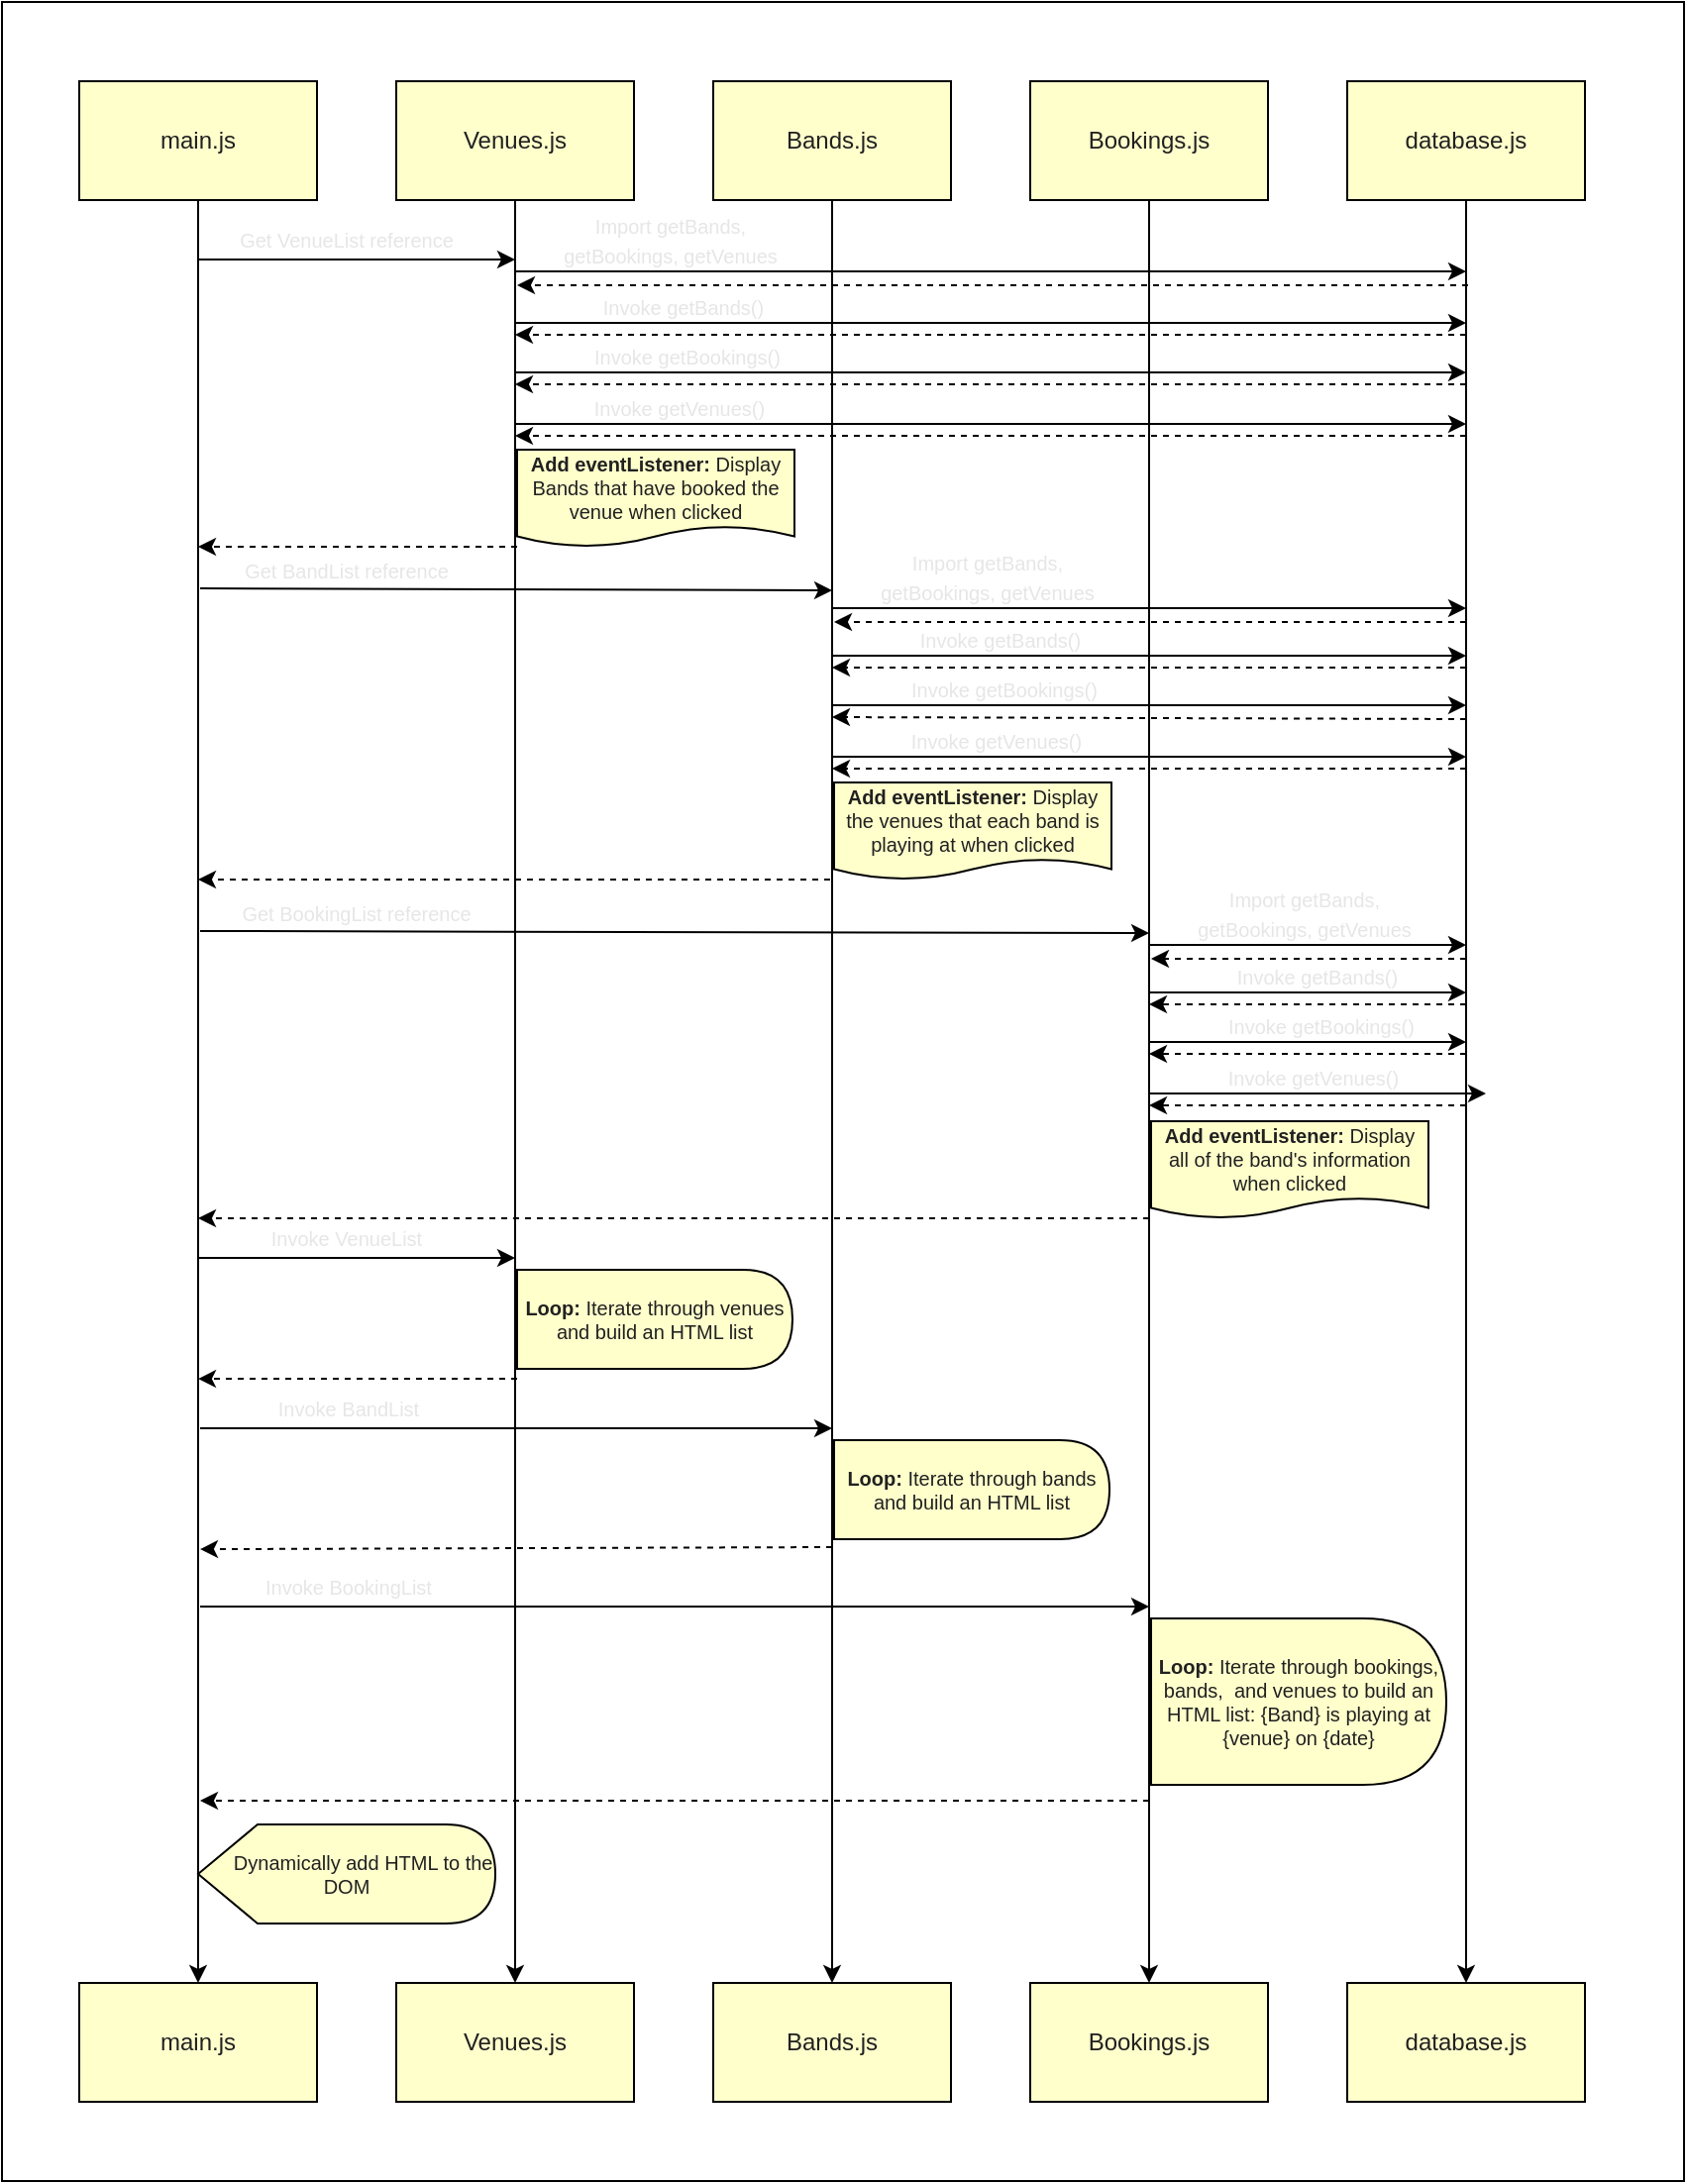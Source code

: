 <mxfile>
    <diagram id="Pm4KP_PLN-_G5O_cWY1o" name="Page-1">
        <mxGraphModel dx="1220" dy="942" grid="1" gridSize="10" guides="1" tooltips="1" connect="1" arrows="1" fold="1" page="1" pageScale="1" pageWidth="850" pageHeight="1100" background="none" math="0" shadow="0">
            <root>
                <mxCell id="0"/>
                <mxCell id="1" parent="0"/>
                <mxCell id="80" value="" style="whiteSpace=wrap;html=1;" vertex="1" parent="1">
                    <mxGeometry x="1" width="849" height="1100" as="geometry"/>
                </mxCell>
                <mxCell id="8" value="" style="edgeStyle=none;html=1;fontColor=#212121;" edge="1" parent="1" source="2" target="7">
                    <mxGeometry relative="1" as="geometry"/>
                </mxCell>
                <mxCell id="2" value="&lt;font color=&quot;#212121&quot;&gt;main.js&lt;/font&gt;" style="whiteSpace=wrap;html=1;fillColor=#FFFFCC;" vertex="1" parent="1">
                    <mxGeometry x="40" y="40" width="120" height="60" as="geometry"/>
                </mxCell>
                <mxCell id="10" value="" style="edgeStyle=none;html=1;fontColor=#212121;" edge="1" parent="1" source="3" target="9">
                    <mxGeometry relative="1" as="geometry"/>
                </mxCell>
                <mxCell id="3" value="&lt;font color=&quot;#212121&quot;&gt;Venues.js&lt;/font&gt;" style="whiteSpace=wrap;html=1;fillColor=#FFFFCC;" vertex="1" parent="1">
                    <mxGeometry x="200" y="40" width="120" height="60" as="geometry"/>
                </mxCell>
                <mxCell id="12" value="" style="edgeStyle=none;html=1;fontColor=#212121;" edge="1" parent="1" source="4" target="11">
                    <mxGeometry relative="1" as="geometry"/>
                </mxCell>
                <mxCell id="4" value="&lt;font color=&quot;#212121&quot;&gt;Bands.js&lt;/font&gt;" style="whiteSpace=wrap;html=1;fillColor=#FFFFCC;" vertex="1" parent="1">
                    <mxGeometry x="360" y="40" width="120" height="60" as="geometry"/>
                </mxCell>
                <mxCell id="14" value="" style="edgeStyle=none;html=1;fontColor=#212121;" edge="1" parent="1" source="5" target="13">
                    <mxGeometry relative="1" as="geometry"/>
                </mxCell>
                <mxCell id="5" value="&lt;font color=&quot;#212121&quot;&gt;Bookings.js&lt;/font&gt;" style="whiteSpace=wrap;html=1;fillColor=#FFFFCC;" vertex="1" parent="1">
                    <mxGeometry x="520" y="40" width="120" height="60" as="geometry"/>
                </mxCell>
                <mxCell id="16" value="" style="edgeStyle=none;html=1;fontColor=#212121;" edge="1" parent="1" source="6" target="15">
                    <mxGeometry relative="1" as="geometry"/>
                </mxCell>
                <mxCell id="6" value="&lt;font color=&quot;#212121&quot;&gt;database.js&lt;/font&gt;" style="whiteSpace=wrap;html=1;fillColor=#FFFFCC;" vertex="1" parent="1">
                    <mxGeometry x="680" y="40" width="120" height="60" as="geometry"/>
                </mxCell>
                <mxCell id="7" value="&lt;font color=&quot;#212121&quot;&gt;main.js&lt;/font&gt;" style="whiteSpace=wrap;html=1;fillColor=#FFFFCC;" vertex="1" parent="1">
                    <mxGeometry x="40" y="1000" width="120" height="60" as="geometry"/>
                </mxCell>
                <mxCell id="9" value="&lt;font color=&quot;#212121&quot;&gt;Venues.js&lt;/font&gt;" style="whiteSpace=wrap;html=1;fillColor=#FFFFCC;" vertex="1" parent="1">
                    <mxGeometry x="200" y="1000" width="120" height="60" as="geometry"/>
                </mxCell>
                <mxCell id="11" value="&lt;font color=&quot;#212121&quot;&gt;Bands.js&lt;/font&gt;" style="whiteSpace=wrap;html=1;fillColor=#FFFFCC;" vertex="1" parent="1">
                    <mxGeometry x="360" y="1000" width="120" height="60" as="geometry"/>
                </mxCell>
                <mxCell id="13" value="&lt;font color=&quot;#212121&quot;&gt;Bookings.js&lt;/font&gt;" style="whiteSpace=wrap;html=1;fillColor=#FFFFCC;" vertex="1" parent="1">
                    <mxGeometry x="520" y="1000" width="120" height="60" as="geometry"/>
                </mxCell>
                <mxCell id="15" value="&lt;font color=&quot;#212121&quot;&gt;database.js&lt;/font&gt;" style="whiteSpace=wrap;html=1;fillColor=#FFFFCC;" vertex="1" parent="1">
                    <mxGeometry x="680" y="1000" width="120" height="60" as="geometry"/>
                </mxCell>
                <mxCell id="17" value="" style="endArrow=classic;html=1;fontColor=#212121;" edge="1" parent="1">
                    <mxGeometry width="50" height="50" relative="1" as="geometry">
                        <mxPoint x="100" y="130" as="sourcePoint"/>
                        <mxPoint x="260" y="130" as="targetPoint"/>
                    </mxGeometry>
                </mxCell>
                <mxCell id="18" value="&lt;font style=&quot;font-size: 10px;&quot; color=&quot;#e6e6e6&quot;&gt;Get VenueList reference&lt;/font&gt;" style="text;strokeColor=none;align=center;fillColor=none;html=1;verticalAlign=middle;whiteSpace=wrap;rounded=0;fontColor=#212121;" vertex="1" parent="1">
                    <mxGeometry x="120" y="110" width="110" height="20" as="geometry"/>
                </mxCell>
                <mxCell id="20" value="&lt;font style=&quot;font-size: 10px;&quot; color=&quot;#e6e6e6&quot;&gt;Invoke getBands()&lt;/font&gt;" style="text;strokeColor=none;align=center;fillColor=none;html=1;verticalAlign=middle;whiteSpace=wrap;rounded=0;fontColor=#212121;" vertex="1" parent="1">
                    <mxGeometry x="280" y="144" width="130" height="20" as="geometry"/>
                </mxCell>
                <mxCell id="21" value="" style="endArrow=classic;html=1;fontColor=#212121;" edge="1" parent="1">
                    <mxGeometry width="50" height="50" relative="1" as="geometry">
                        <mxPoint x="260" y="162" as="sourcePoint"/>
                        <mxPoint x="740" y="162" as="targetPoint"/>
                    </mxGeometry>
                </mxCell>
                <mxCell id="22" value="" style="html=1;labelBackgroundColor=#ffffff;startArrow=none;startFill=0;startSize=6;endArrow=classic;endFill=1;endSize=6;jettySize=auto;orthogonalLoop=1;strokeWidth=1;dashed=1;fontSize=14;fontColor=#E6E6E6;" edge="1" parent="1">
                    <mxGeometry width="60" height="60" relative="1" as="geometry">
                        <mxPoint x="740" y="168" as="sourcePoint"/>
                        <mxPoint x="260" y="168" as="targetPoint"/>
                    </mxGeometry>
                </mxCell>
                <mxCell id="23" value="&lt;font style=&quot;font-size: 10px;&quot; color=&quot;#e6e6e6&quot;&gt;Invoke getBookings()&lt;/font&gt;" style="text;strokeColor=none;align=center;fillColor=none;html=1;verticalAlign=middle;whiteSpace=wrap;rounded=0;fontColor=#212121;" vertex="1" parent="1">
                    <mxGeometry x="277" y="169" width="140" height="20" as="geometry"/>
                </mxCell>
                <mxCell id="24" value="" style="endArrow=classic;html=1;fontColor=#212121;" edge="1" parent="1">
                    <mxGeometry width="50" height="50" relative="1" as="geometry">
                        <mxPoint x="260" y="187" as="sourcePoint"/>
                        <mxPoint x="740" y="187" as="targetPoint"/>
                    </mxGeometry>
                </mxCell>
                <mxCell id="25" value="" style="html=1;labelBackgroundColor=#ffffff;startArrow=none;startFill=0;startSize=6;endArrow=classic;endFill=1;endSize=6;jettySize=auto;orthogonalLoop=1;strokeWidth=1;dashed=1;fontSize=14;fontColor=#E6E6E6;" edge="1" parent="1">
                    <mxGeometry width="60" height="60" relative="1" as="geometry">
                        <mxPoint x="740" y="193" as="sourcePoint"/>
                        <mxPoint x="260" y="193" as="targetPoint"/>
                    </mxGeometry>
                </mxCell>
                <mxCell id="26" value="&lt;font style=&quot;font-size: 10px;&quot; color=&quot;#e6e6e6&quot;&gt;Invoke getVenues()&lt;/font&gt;" style="text;strokeColor=none;align=center;fillColor=none;html=1;verticalAlign=middle;whiteSpace=wrap;rounded=0;fontColor=#212121;" vertex="1" parent="1">
                    <mxGeometry x="278" y="195" width="130" height="20" as="geometry"/>
                </mxCell>
                <mxCell id="27" value="" style="endArrow=classic;html=1;fontColor=#212121;" edge="1" parent="1">
                    <mxGeometry width="50" height="50" relative="1" as="geometry">
                        <mxPoint x="260" y="213" as="sourcePoint"/>
                        <mxPoint x="740" y="213" as="targetPoint"/>
                    </mxGeometry>
                </mxCell>
                <mxCell id="28" value="" style="html=1;labelBackgroundColor=#ffffff;startArrow=none;startFill=0;startSize=6;endArrow=classic;endFill=1;endSize=6;jettySize=auto;orthogonalLoop=1;strokeWidth=1;dashed=1;fontSize=14;fontColor=#E6E6E6;" edge="1" parent="1">
                    <mxGeometry width="60" height="60" relative="1" as="geometry">
                        <mxPoint x="740" y="219" as="sourcePoint"/>
                        <mxPoint x="260" y="219" as="targetPoint"/>
                    </mxGeometry>
                </mxCell>
                <mxCell id="29" value="&lt;font style=&quot;font-size: 10px;&quot; color=&quot;#e6e6e6&quot;&gt;Import getBands, getBookings, getVenues&lt;/font&gt;" style="text;strokeColor=none;align=center;fillColor=none;html=1;verticalAlign=middle;whiteSpace=wrap;rounded=0;fontColor=#212121;" vertex="1" parent="1">
                    <mxGeometry x="270" y="110" width="137" height="20" as="geometry"/>
                </mxCell>
                <mxCell id="30" value="" style="endArrow=classic;html=1;fontColor=#212121;" edge="1" parent="1">
                    <mxGeometry width="50" height="50" relative="1" as="geometry">
                        <mxPoint x="260" y="136" as="sourcePoint"/>
                        <mxPoint x="740" y="136" as="targetPoint"/>
                    </mxGeometry>
                </mxCell>
                <mxCell id="31" value="" style="html=1;labelBackgroundColor=#ffffff;startArrow=none;startFill=0;startSize=6;endArrow=classic;endFill=1;endSize=6;jettySize=auto;orthogonalLoop=1;strokeWidth=1;dashed=1;fontSize=14;fontColor=#E6E6E6;" edge="1" parent="1">
                    <mxGeometry width="60" height="60" relative="1" as="geometry">
                        <mxPoint x="741" y="143" as="sourcePoint"/>
                        <mxPoint x="261" y="143" as="targetPoint"/>
                    </mxGeometry>
                </mxCell>
                <mxCell id="32" value="&lt;font style=&quot;font-size: 10px;&quot; color=&quot;#e6e6e6&quot;&gt;Get BandList reference&lt;/font&gt;" style="text;strokeColor=none;align=center;fillColor=none;html=1;verticalAlign=middle;whiteSpace=wrap;rounded=0;fontColor=#212121;" vertex="1" parent="1">
                    <mxGeometry x="120" y="277" width="110" height="20" as="geometry"/>
                </mxCell>
                <mxCell id="33" value="&lt;font color=&quot;#212121&quot;&gt;&lt;b&gt;Add eventListener:&lt;/b&gt; Display Bands that have booked the venue when clicked&lt;/font&gt;" style="shape=document;whiteSpace=wrap;html=1;boundedLbl=1;fontSize=10;fontColor=#E6E6E6;fillColor=#FFFFCC;size=0.213;" vertex="1" parent="1">
                    <mxGeometry x="261" y="226" width="140" height="49" as="geometry"/>
                </mxCell>
                <mxCell id="34" value="" style="html=1;labelBackgroundColor=#ffffff;startArrow=none;startFill=0;startSize=6;endArrow=classic;endFill=1;endSize=6;jettySize=auto;orthogonalLoop=1;strokeWidth=1;dashed=1;fontSize=14;fontColor=#E6E6E6;" edge="1" parent="1">
                    <mxGeometry width="60" height="60" relative="1" as="geometry">
                        <mxPoint x="261" y="275" as="sourcePoint"/>
                        <mxPoint x="100" y="275" as="targetPoint"/>
                    </mxGeometry>
                </mxCell>
                <mxCell id="35" value="" style="endArrow=classic;html=1;fontColor=#212121;" edge="1" parent="1">
                    <mxGeometry width="50" height="50" relative="1" as="geometry">
                        <mxPoint x="101" y="296" as="sourcePoint"/>
                        <mxPoint x="420" y="297" as="targetPoint"/>
                    </mxGeometry>
                </mxCell>
                <mxCell id="37" value="" style="html=1;labelBackgroundColor=#ffffff;startArrow=none;startFill=0;startSize=6;endArrow=classic;endFill=1;endSize=6;jettySize=auto;orthogonalLoop=1;strokeWidth=1;dashed=1;fontSize=14;fontColor=#E6E6E6;" edge="1" parent="1">
                    <mxGeometry width="60" height="60" relative="1" as="geometry">
                        <mxPoint x="740" y="387" as="sourcePoint"/>
                        <mxPoint x="420" y="387" as="targetPoint"/>
                    </mxGeometry>
                </mxCell>
                <mxCell id="38" value="&lt;font style=&quot;font-size: 10px;&quot; color=&quot;#e6e6e6&quot;&gt;Invoke getVenues()&lt;/font&gt;" style="text;strokeColor=none;align=center;fillColor=none;html=1;verticalAlign=middle;whiteSpace=wrap;rounded=0;fontColor=#212121;" vertex="1" parent="1">
                    <mxGeometry x="438" y="363" width="130" height="20" as="geometry"/>
                </mxCell>
                <mxCell id="39" value="" style="endArrow=classic;html=1;fontColor=#212121;" edge="1" parent="1">
                    <mxGeometry width="50" height="50" relative="1" as="geometry">
                        <mxPoint x="420" y="381" as="sourcePoint"/>
                        <mxPoint x="740" y="381" as="targetPoint"/>
                    </mxGeometry>
                </mxCell>
                <mxCell id="40" value="&lt;font style=&quot;font-size: 10px;&quot; color=&quot;#e6e6e6&quot;&gt;Invoke getBookings()&lt;/font&gt;" style="text;strokeColor=none;align=center;fillColor=none;html=1;verticalAlign=middle;whiteSpace=wrap;rounded=0;fontColor=#212121;" vertex="1" parent="1">
                    <mxGeometry x="437" y="337" width="140" height="20" as="geometry"/>
                </mxCell>
                <mxCell id="41" value="&lt;font style=&quot;font-size: 10px;&quot; color=&quot;#e6e6e6&quot;&gt;Invoke getBands()&lt;/font&gt;" style="text;strokeColor=none;align=center;fillColor=none;html=1;verticalAlign=middle;whiteSpace=wrap;rounded=0;fontColor=#212121;" vertex="1" parent="1">
                    <mxGeometry x="440" y="312" width="130" height="20" as="geometry"/>
                </mxCell>
                <mxCell id="42" value="" style="endArrow=classic;html=1;fontColor=#212121;" edge="1" parent="1">
                    <mxGeometry width="50" height="50" relative="1" as="geometry">
                        <mxPoint x="420" y="330" as="sourcePoint"/>
                        <mxPoint x="740" y="330" as="targetPoint"/>
                    </mxGeometry>
                </mxCell>
                <mxCell id="43" value="" style="html=1;labelBackgroundColor=#ffffff;startArrow=none;startFill=0;startSize=6;endArrow=classic;endFill=1;endSize=6;jettySize=auto;orthogonalLoop=1;strokeWidth=1;dashed=1;fontSize=14;fontColor=#E6E6E6;" edge="1" parent="1">
                    <mxGeometry width="60" height="60" relative="1" as="geometry">
                        <mxPoint x="740" y="336" as="sourcePoint"/>
                        <mxPoint x="420" y="336" as="targetPoint"/>
                    </mxGeometry>
                </mxCell>
                <mxCell id="44" value="" style="endArrow=classic;html=1;fontColor=#212121;" edge="1" parent="1">
                    <mxGeometry width="50" height="50" relative="1" as="geometry">
                        <mxPoint x="420" y="355" as="sourcePoint"/>
                        <mxPoint x="740" y="355" as="targetPoint"/>
                    </mxGeometry>
                </mxCell>
                <mxCell id="45" value="" style="html=1;labelBackgroundColor=#ffffff;startArrow=none;startFill=0;startSize=6;endArrow=classic;endFill=1;endSize=6;jettySize=auto;orthogonalLoop=1;strokeWidth=1;dashed=1;fontSize=14;fontColor=#E6E6E6;" edge="1" parent="1">
                    <mxGeometry width="60" height="60" relative="1" as="geometry">
                        <mxPoint x="740" y="362" as="sourcePoint"/>
                        <mxPoint x="420" y="361" as="targetPoint"/>
                    </mxGeometry>
                </mxCell>
                <mxCell id="46" value="&lt;font style=&quot;font-size: 10px;&quot; color=&quot;#e6e6e6&quot;&gt;Import getBands, getBookings, getVenues&lt;/font&gt;" style="text;strokeColor=none;align=center;fillColor=none;html=1;verticalAlign=middle;whiteSpace=wrap;rounded=0;fontColor=#212121;" vertex="1" parent="1">
                    <mxGeometry x="430" y="280" width="137" height="20" as="geometry"/>
                </mxCell>
                <mxCell id="47" value="" style="endArrow=classic;html=1;fontColor=#212121;" edge="1" parent="1">
                    <mxGeometry width="50" height="50" relative="1" as="geometry">
                        <mxPoint x="420" y="306" as="sourcePoint"/>
                        <mxPoint x="740" y="306" as="targetPoint"/>
                    </mxGeometry>
                </mxCell>
                <mxCell id="48" value="" style="html=1;labelBackgroundColor=#ffffff;startArrow=none;startFill=0;startSize=6;endArrow=classic;endFill=1;endSize=6;jettySize=auto;orthogonalLoop=1;strokeWidth=1;dashed=1;fontSize=14;fontColor=#E6E6E6;" edge="1" parent="1">
                    <mxGeometry width="60" height="60" relative="1" as="geometry">
                        <mxPoint x="740" y="313" as="sourcePoint"/>
                        <mxPoint x="421" y="313" as="targetPoint"/>
                    </mxGeometry>
                </mxCell>
                <mxCell id="49" value="&lt;font color=&quot;#212121&quot;&gt;&lt;b&gt;Add eventListener:&lt;/b&gt; Display the venues that each band is playing at when clicked&lt;/font&gt;" style="shape=document;whiteSpace=wrap;html=1;boundedLbl=1;fontSize=10;fontColor=#E6E6E6;fillColor=#FFFFCC;size=0.213;" vertex="1" parent="1">
                    <mxGeometry x="421" y="394" width="140" height="49" as="geometry"/>
                </mxCell>
                <mxCell id="50" value="" style="html=1;labelBackgroundColor=#ffffff;startArrow=none;startFill=0;startSize=6;endArrow=classic;endFill=1;endSize=6;jettySize=auto;orthogonalLoop=1;strokeWidth=1;dashed=1;fontSize=14;fontColor=#E6E6E6;" edge="1" parent="1">
                    <mxGeometry width="60" height="60" relative="1" as="geometry">
                        <mxPoint x="419" y="443" as="sourcePoint"/>
                        <mxPoint x="100" y="443" as="targetPoint"/>
                    </mxGeometry>
                </mxCell>
                <mxCell id="51" value="&lt;font style=&quot;font-size: 10px;&quot; color=&quot;#e6e6e6&quot;&gt;Get BookingList reference&lt;/font&gt;" style="text;strokeColor=none;align=center;fillColor=none;html=1;verticalAlign=middle;whiteSpace=wrap;rounded=0;fontColor=#212121;" vertex="1" parent="1">
                    <mxGeometry x="120" y="450" width="120" height="20" as="geometry"/>
                </mxCell>
                <mxCell id="52" value="" style="endArrow=classic;html=1;fontColor=#212121;" edge="1" parent="1">
                    <mxGeometry width="50" height="50" relative="1" as="geometry">
                        <mxPoint x="101" y="469" as="sourcePoint"/>
                        <mxPoint x="580" y="470" as="targetPoint"/>
                    </mxGeometry>
                </mxCell>
                <mxCell id="53" value="" style="html=1;labelBackgroundColor=#ffffff;startArrow=none;startFill=0;startSize=6;endArrow=classic;endFill=1;endSize=6;jettySize=auto;orthogonalLoop=1;strokeWidth=1;dashed=1;fontSize=14;fontColor=#E6E6E6;" edge="1" parent="1">
                    <mxGeometry width="60" height="60" relative="1" as="geometry">
                        <mxPoint x="580" y="614" as="sourcePoint"/>
                        <mxPoint x="100" y="614" as="targetPoint"/>
                    </mxGeometry>
                </mxCell>
                <mxCell id="54" value="&lt;font style=&quot;font-size: 10px;&quot; color=&quot;#e6e6e6&quot;&gt;Import getBands, getBookings, getVenues&lt;/font&gt;" style="text;strokeColor=none;align=center;fillColor=none;html=1;verticalAlign=middle;whiteSpace=wrap;rounded=0;fontColor=#212121;" vertex="1" parent="1">
                    <mxGeometry x="590" y="450" width="137" height="20" as="geometry"/>
                </mxCell>
                <mxCell id="55" value="" style="endArrow=classic;html=1;fontColor=#212121;" edge="1" parent="1">
                    <mxGeometry width="50" height="50" relative="1" as="geometry">
                        <mxPoint x="580" y="476" as="sourcePoint"/>
                        <mxPoint x="740" y="476" as="targetPoint"/>
                    </mxGeometry>
                </mxCell>
                <mxCell id="56" value="" style="html=1;labelBackgroundColor=#ffffff;startArrow=none;startFill=0;startSize=6;endArrow=classic;endFill=1;endSize=6;jettySize=auto;orthogonalLoop=1;strokeWidth=1;dashed=1;fontSize=14;fontColor=#E6E6E6;" edge="1" parent="1">
                    <mxGeometry width="60" height="60" relative="1" as="geometry">
                        <mxPoint x="740" y="483" as="sourcePoint"/>
                        <mxPoint x="581" y="483" as="targetPoint"/>
                    </mxGeometry>
                </mxCell>
                <mxCell id="57" value="&lt;font style=&quot;font-size: 10px;&quot; color=&quot;#e6e6e6&quot;&gt;Invoke getBands()&lt;/font&gt;" style="text;strokeColor=none;align=center;fillColor=none;html=1;verticalAlign=middle;whiteSpace=wrap;rounded=0;fontColor=#212121;" vertex="1" parent="1">
                    <mxGeometry x="600" y="482" width="130" height="20" as="geometry"/>
                </mxCell>
                <mxCell id="58" value="" style="endArrow=classic;html=1;fontColor=#212121;" edge="1" parent="1">
                    <mxGeometry width="50" height="50" relative="1" as="geometry">
                        <mxPoint x="580" y="500" as="sourcePoint"/>
                        <mxPoint x="740" y="500" as="targetPoint"/>
                    </mxGeometry>
                </mxCell>
                <mxCell id="59" value="" style="html=1;labelBackgroundColor=#ffffff;startArrow=none;startFill=0;startSize=6;endArrow=classic;endFill=1;endSize=6;jettySize=auto;orthogonalLoop=1;strokeWidth=1;dashed=1;fontSize=14;fontColor=#E6E6E6;" edge="1" parent="1">
                    <mxGeometry width="60" height="60" relative="1" as="geometry">
                        <mxPoint x="740" y="506" as="sourcePoint"/>
                        <mxPoint x="580" y="506" as="targetPoint"/>
                    </mxGeometry>
                </mxCell>
                <mxCell id="60" value="&lt;font style=&quot;font-size: 10px;&quot; color=&quot;#e6e6e6&quot;&gt;Invoke getBookings()&lt;/font&gt;" style="text;strokeColor=none;align=center;fillColor=none;html=1;verticalAlign=middle;whiteSpace=wrap;rounded=0;fontColor=#212121;" vertex="1" parent="1">
                    <mxGeometry x="597" y="507" width="140" height="20" as="geometry"/>
                </mxCell>
                <mxCell id="61" value="" style="endArrow=classic;html=1;fontColor=#212121;" edge="1" parent="1">
                    <mxGeometry width="50" height="50" relative="1" as="geometry">
                        <mxPoint x="580" y="525" as="sourcePoint"/>
                        <mxPoint x="740" y="525" as="targetPoint"/>
                    </mxGeometry>
                </mxCell>
                <mxCell id="62" value="" style="html=1;labelBackgroundColor=#ffffff;startArrow=none;startFill=0;startSize=6;endArrow=classic;endFill=1;endSize=6;jettySize=auto;orthogonalLoop=1;strokeWidth=1;dashed=1;fontSize=14;fontColor=#E6E6E6;" edge="1" parent="1">
                    <mxGeometry width="60" height="60" relative="1" as="geometry">
                        <mxPoint x="740" y="531" as="sourcePoint"/>
                        <mxPoint x="580" y="531" as="targetPoint"/>
                    </mxGeometry>
                </mxCell>
                <mxCell id="63" value="&lt;font style=&quot;font-size: 10px;&quot; color=&quot;#e6e6e6&quot;&gt;Invoke getVenues()&lt;/font&gt;" style="text;strokeColor=none;align=center;fillColor=none;html=1;verticalAlign=middle;whiteSpace=wrap;rounded=0;fontColor=#212121;" vertex="1" parent="1">
                    <mxGeometry x="598" y="533" width="130" height="20" as="geometry"/>
                </mxCell>
                <mxCell id="64" value="" style="endArrow=classic;html=1;fontColor=#212121;" edge="1" parent="1">
                    <mxGeometry width="50" height="50" relative="1" as="geometry">
                        <mxPoint x="580" y="551" as="sourcePoint"/>
                        <mxPoint x="750" y="551" as="targetPoint"/>
                    </mxGeometry>
                </mxCell>
                <mxCell id="65" value="" style="html=1;labelBackgroundColor=#ffffff;startArrow=none;startFill=0;startSize=6;endArrow=classic;endFill=1;endSize=6;jettySize=auto;orthogonalLoop=1;strokeWidth=1;dashed=1;fontSize=14;fontColor=#E6E6E6;" edge="1" parent="1">
                    <mxGeometry width="60" height="60" relative="1" as="geometry">
                        <mxPoint x="740" y="557" as="sourcePoint"/>
                        <mxPoint x="580" y="557" as="targetPoint"/>
                    </mxGeometry>
                </mxCell>
                <mxCell id="66" value="&lt;font color=&quot;#212121&quot;&gt;&lt;b&gt;Add eventListener:&lt;/b&gt; Display all of the band's information when clicked&lt;/font&gt;" style="shape=document;whiteSpace=wrap;html=1;boundedLbl=1;fontSize=10;fontColor=#E6E6E6;fillColor=#FFFFCC;size=0.213;" vertex="1" parent="1">
                    <mxGeometry x="581" y="565" width="140" height="49" as="geometry"/>
                </mxCell>
                <mxCell id="67" value="&lt;font style=&quot;font-size: 10px;&quot; color=&quot;#e6e6e6&quot;&gt;Invoke VenueList&lt;/font&gt;" style="text;strokeColor=none;align=center;fillColor=none;html=1;verticalAlign=middle;whiteSpace=wrap;rounded=0;fontColor=#212121;" vertex="1" parent="1">
                    <mxGeometry x="120" y="614.05" width="110" height="20" as="geometry"/>
                </mxCell>
                <mxCell id="68" value="" style="endArrow=classic;html=1;fontColor=#212121;" edge="1" parent="1">
                    <mxGeometry width="50" height="50" relative="1" as="geometry">
                        <mxPoint x="100" y="634.05" as="sourcePoint"/>
                        <mxPoint x="260" y="634.05" as="targetPoint"/>
                    </mxGeometry>
                </mxCell>
                <mxCell id="69" value="" style="html=1;labelBackgroundColor=#ffffff;startArrow=none;startFill=0;startSize=6;endArrow=classic;endFill=1;endSize=6;jettySize=auto;orthogonalLoop=1;strokeWidth=1;dashed=1;fontSize=14;fontColor=#E6E6E6;" edge="1" parent="1">
                    <mxGeometry width="60" height="60" relative="1" as="geometry">
                        <mxPoint x="261" y="695.05" as="sourcePoint"/>
                        <mxPoint x="100" y="695.05" as="targetPoint"/>
                    </mxGeometry>
                </mxCell>
                <mxCell id="70" value="&lt;b&gt;Loop:&lt;/b&gt; Iterate through venues and build an HTML list" style="shape=delay;whiteSpace=wrap;html=1;fontSize=10;fontColor=#212121;fillColor=#FFFFCC;" vertex="1" parent="1">
                    <mxGeometry x="261" y="640" width="139" height="50" as="geometry"/>
                </mxCell>
                <mxCell id="71" value="&lt;font style=&quot;font-size: 10px;&quot; color=&quot;#e6e6e6&quot;&gt;Invoke BandList&lt;/font&gt;" style="text;strokeColor=none;align=center;fillColor=none;html=1;verticalAlign=middle;whiteSpace=wrap;rounded=0;fontColor=#212121;" vertex="1" parent="1">
                    <mxGeometry x="121" y="700.05" width="110" height="20" as="geometry"/>
                </mxCell>
                <mxCell id="72" value="" style="endArrow=classic;html=1;fontColor=#212121;" edge="1" parent="1">
                    <mxGeometry width="50" height="50" relative="1" as="geometry">
                        <mxPoint x="101" y="720.05" as="sourcePoint"/>
                        <mxPoint x="420" y="720" as="targetPoint"/>
                    </mxGeometry>
                </mxCell>
                <mxCell id="73" value="&lt;b&gt;Loop:&lt;/b&gt; Iterate through bands and build an HTML list" style="shape=delay;whiteSpace=wrap;html=1;fontSize=10;fontColor=#212121;fillColor=#FFFFCC;" vertex="1" parent="1">
                    <mxGeometry x="421" y="726" width="139" height="50" as="geometry"/>
                </mxCell>
                <mxCell id="74" value="" style="html=1;labelBackgroundColor=#ffffff;startArrow=none;startFill=0;startSize=6;endArrow=classic;endFill=1;endSize=6;jettySize=auto;orthogonalLoop=1;strokeWidth=1;dashed=1;fontSize=14;fontColor=#E6E6E6;" edge="1" parent="1">
                    <mxGeometry width="60" height="60" relative="1" as="geometry">
                        <mxPoint x="420" y="780" as="sourcePoint"/>
                        <mxPoint x="101" y="781.05" as="targetPoint"/>
                    </mxGeometry>
                </mxCell>
                <mxCell id="75" value="&lt;font style=&quot;font-size: 10px;&quot; color=&quot;#e6e6e6&quot;&gt;Invoke BookingList&lt;/font&gt;" style="text;strokeColor=none;align=center;fillColor=none;html=1;verticalAlign=middle;whiteSpace=wrap;rounded=0;fontColor=#212121;" vertex="1" parent="1">
                    <mxGeometry x="121" y="790" width="110" height="20" as="geometry"/>
                </mxCell>
                <mxCell id="76" value="" style="endArrow=classic;html=1;fontColor=#212121;" edge="1" parent="1">
                    <mxGeometry width="50" height="50" relative="1" as="geometry">
                        <mxPoint x="101" y="810" as="sourcePoint"/>
                        <mxPoint x="580" y="810" as="targetPoint"/>
                    </mxGeometry>
                </mxCell>
                <mxCell id="77" value="&lt;b&gt;Loop:&lt;/b&gt; Iterate through bookings, bands,&amp;nbsp; and venues to build an HTML list: {Band} is playing at {venue} on {date}" style="shape=delay;whiteSpace=wrap;html=1;fontSize=10;fontColor=#212121;fillColor=#FFFFCC;" vertex="1" parent="1">
                    <mxGeometry x="581" y="815.95" width="149" height="84.05" as="geometry"/>
                </mxCell>
                <mxCell id="78" value="" style="html=1;labelBackgroundColor=#ffffff;startArrow=none;startFill=0;startSize=6;endArrow=classic;endFill=1;endSize=6;jettySize=auto;orthogonalLoop=1;strokeWidth=1;dashed=1;fontSize=14;fontColor=#E6E6E6;" edge="1" parent="1">
                    <mxGeometry width="60" height="60" relative="1" as="geometry">
                        <mxPoint x="580" y="908" as="sourcePoint"/>
                        <mxPoint x="101" y="908" as="targetPoint"/>
                    </mxGeometry>
                </mxCell>
                <mxCell id="79" value="&amp;nbsp; &amp;nbsp; &amp;nbsp; Dynamically add HTML to the DOM" style="shape=display;whiteSpace=wrap;html=1;fontSize=10;fontColor=#212121;fillColor=#FFFFCC;size=0.2;" vertex="1" parent="1">
                    <mxGeometry x="100" y="920" width="150" height="50" as="geometry"/>
                </mxCell>
            </root>
        </mxGraphModel>
    </diagram>
</mxfile>